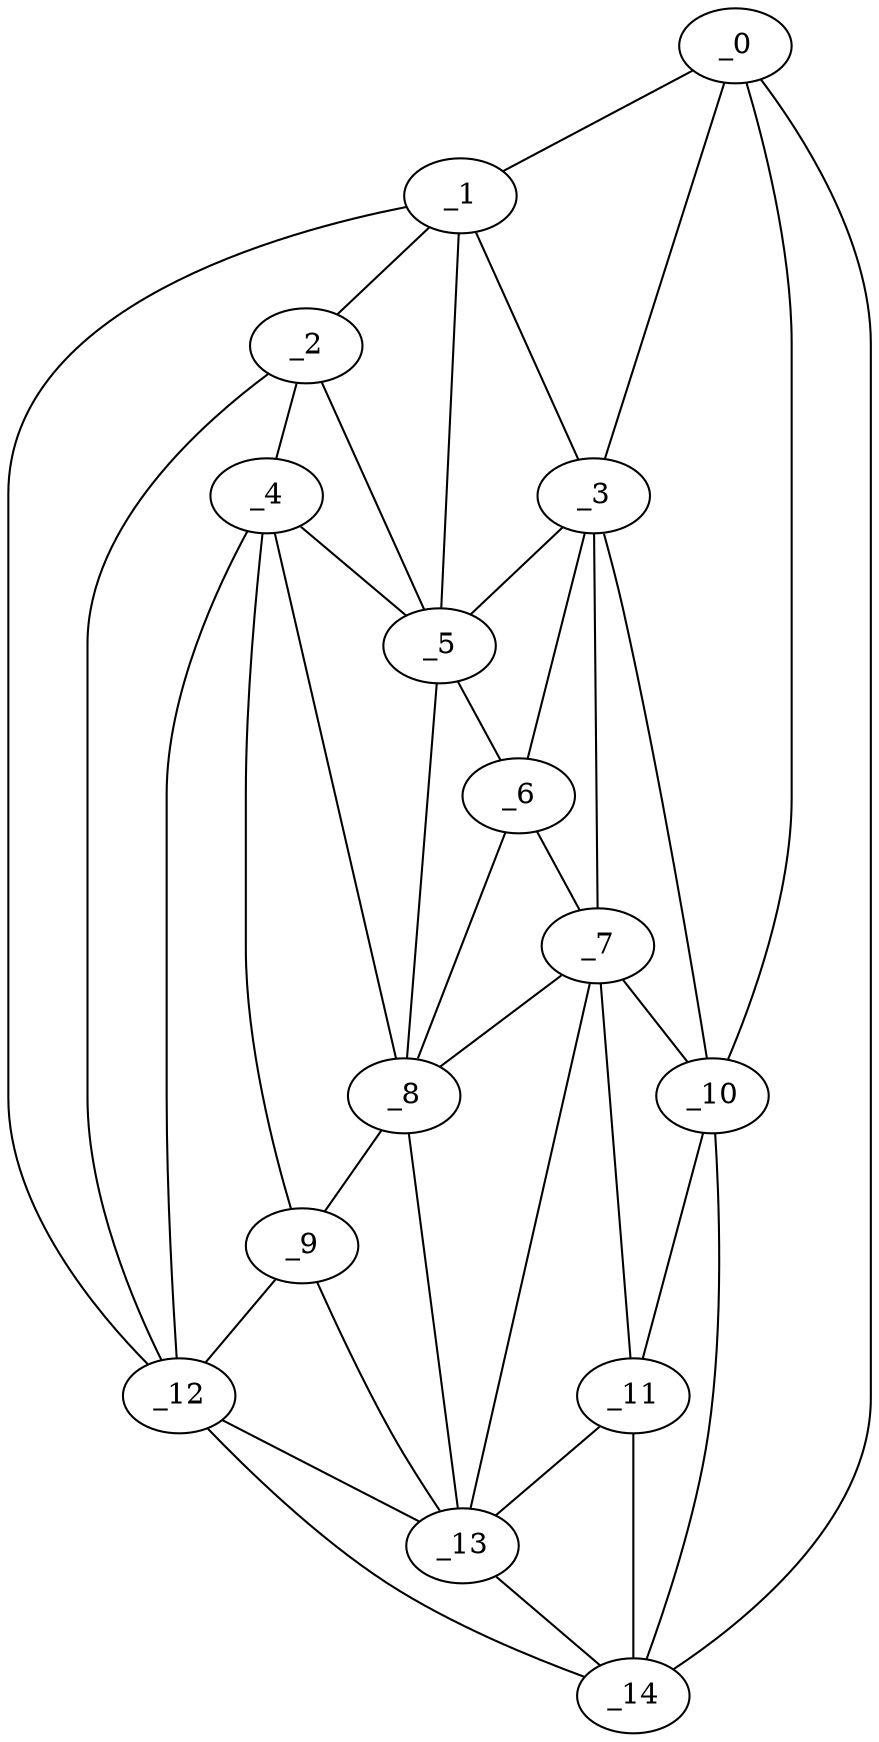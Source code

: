 graph "obj86__270.gxl" {
	_0	 [x=27,
		y=9];
	_1	 [x=46,
		y=61];
	_0 -- _1	 [valence=1];
	_3	 [x=58,
		y=26];
	_0 -- _3	 [valence=2];
	_10	 [x=91,
		y=18];
	_0 -- _10	 [valence=2];
	_14	 [x=100,
		y=15];
	_0 -- _14	 [valence=1];
	_2	 [x=55,
		y=69];
	_1 -- _2	 [valence=2];
	_1 -- _3	 [valence=2];
	_5	 [x=69,
		y=56];
	_1 -- _5	 [valence=2];
	_12	 [x=94,
		y=117];
	_1 -- _12	 [valence=1];
	_4	 [x=66,
		y=68];
	_2 -- _4	 [valence=2];
	_2 -- _5	 [valence=2];
	_2 -- _12	 [valence=2];
	_3 -- _5	 [valence=2];
	_6	 [x=74,
		y=49];
	_3 -- _6	 [valence=2];
	_7	 [x=80,
		y=39];
	_3 -- _7	 [valence=2];
	_3 -- _10	 [valence=2];
	_4 -- _5	 [valence=1];
	_8	 [x=81,
		y=58];
	_4 -- _8	 [valence=2];
	_9	 [x=90,
		y=70];
	_4 -- _9	 [valence=2];
	_4 -- _12	 [valence=2];
	_5 -- _6	 [valence=1];
	_5 -- _8	 [valence=2];
	_6 -- _7	 [valence=2];
	_6 -- _8	 [valence=1];
	_7 -- _8	 [valence=2];
	_7 -- _10	 [valence=2];
	_11	 [x=91,
		y=39];
	_7 -- _11	 [valence=2];
	_13	 [x=96,
		y=50];
	_7 -- _13	 [valence=2];
	_8 -- _9	 [valence=2];
	_8 -- _13	 [valence=1];
	_9 -- _12	 [valence=2];
	_9 -- _13	 [valence=2];
	_10 -- _11	 [valence=1];
	_10 -- _14	 [valence=2];
	_11 -- _13	 [valence=1];
	_11 -- _14	 [valence=2];
	_12 -- _13	 [valence=1];
	_12 -- _14	 [valence=1];
	_13 -- _14	 [valence=1];
}
